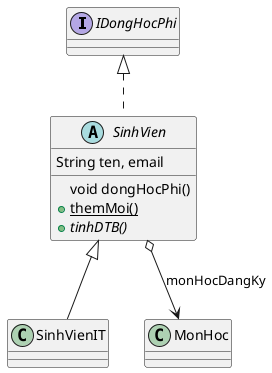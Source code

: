 @startuml
'https://plantuml.com/sequence-diagram

interface IDongHocPhi
abstract class SinhVien {
    String ten, email
    void dongHocPhi()
    + {static} themMoi()
    + {abstract} tinhDTB()
}
class SinhVienIT
class MonHoc
'Kế thừa'
SinhVien <|-- SinhVienIT
'Implement'
IDongHocPhi <|.. SinhVien

SinhVien o--> MonHoc: monHocDangKy
@enduml